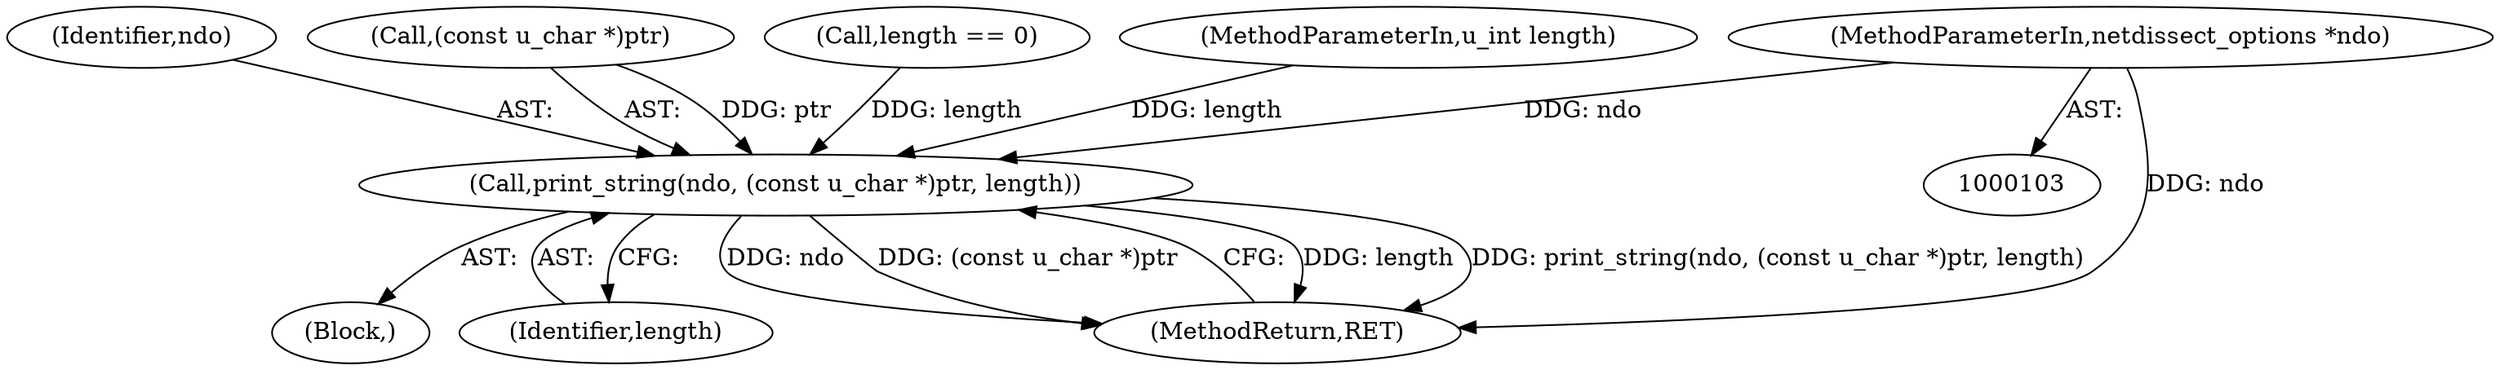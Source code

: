 digraph "0_tcpdump_cc4a7391c616be7a64ed65742ef9ed3f106eb165_12@pointer" {
"1000104" [label="(MethodParameterIn,netdissect_options *ndo)"];
"1000172" [label="(Call,print_string(ndo, (const u_char *)ptr, length))"];
"1000173" [label="(Identifier,ndo)"];
"1000177" [label="(Identifier,length)"];
"1000107" [label="(Block,)"];
"1000174" [label="(Call,(const u_char *)ptr)"];
"1000172" [label="(Call,print_string(ndo, (const u_char *)ptr, length))"];
"1000164" [label="(Call,length == 0)"];
"1000106" [label="(MethodParameterIn,u_int length)"];
"1000104" [label="(MethodParameterIn,netdissect_options *ndo)"];
"1000178" [label="(MethodReturn,RET)"];
"1000104" -> "1000103"  [label="AST: "];
"1000104" -> "1000178"  [label="DDG: ndo"];
"1000104" -> "1000172"  [label="DDG: ndo"];
"1000172" -> "1000107"  [label="AST: "];
"1000172" -> "1000177"  [label="CFG: "];
"1000173" -> "1000172"  [label="AST: "];
"1000174" -> "1000172"  [label="AST: "];
"1000177" -> "1000172"  [label="AST: "];
"1000178" -> "1000172"  [label="CFG: "];
"1000172" -> "1000178"  [label="DDG: length"];
"1000172" -> "1000178"  [label="DDG: print_string(ndo, (const u_char *)ptr, length)"];
"1000172" -> "1000178"  [label="DDG: ndo"];
"1000172" -> "1000178"  [label="DDG: (const u_char *)ptr"];
"1000174" -> "1000172"  [label="DDG: ptr"];
"1000164" -> "1000172"  [label="DDG: length"];
"1000106" -> "1000172"  [label="DDG: length"];
}
